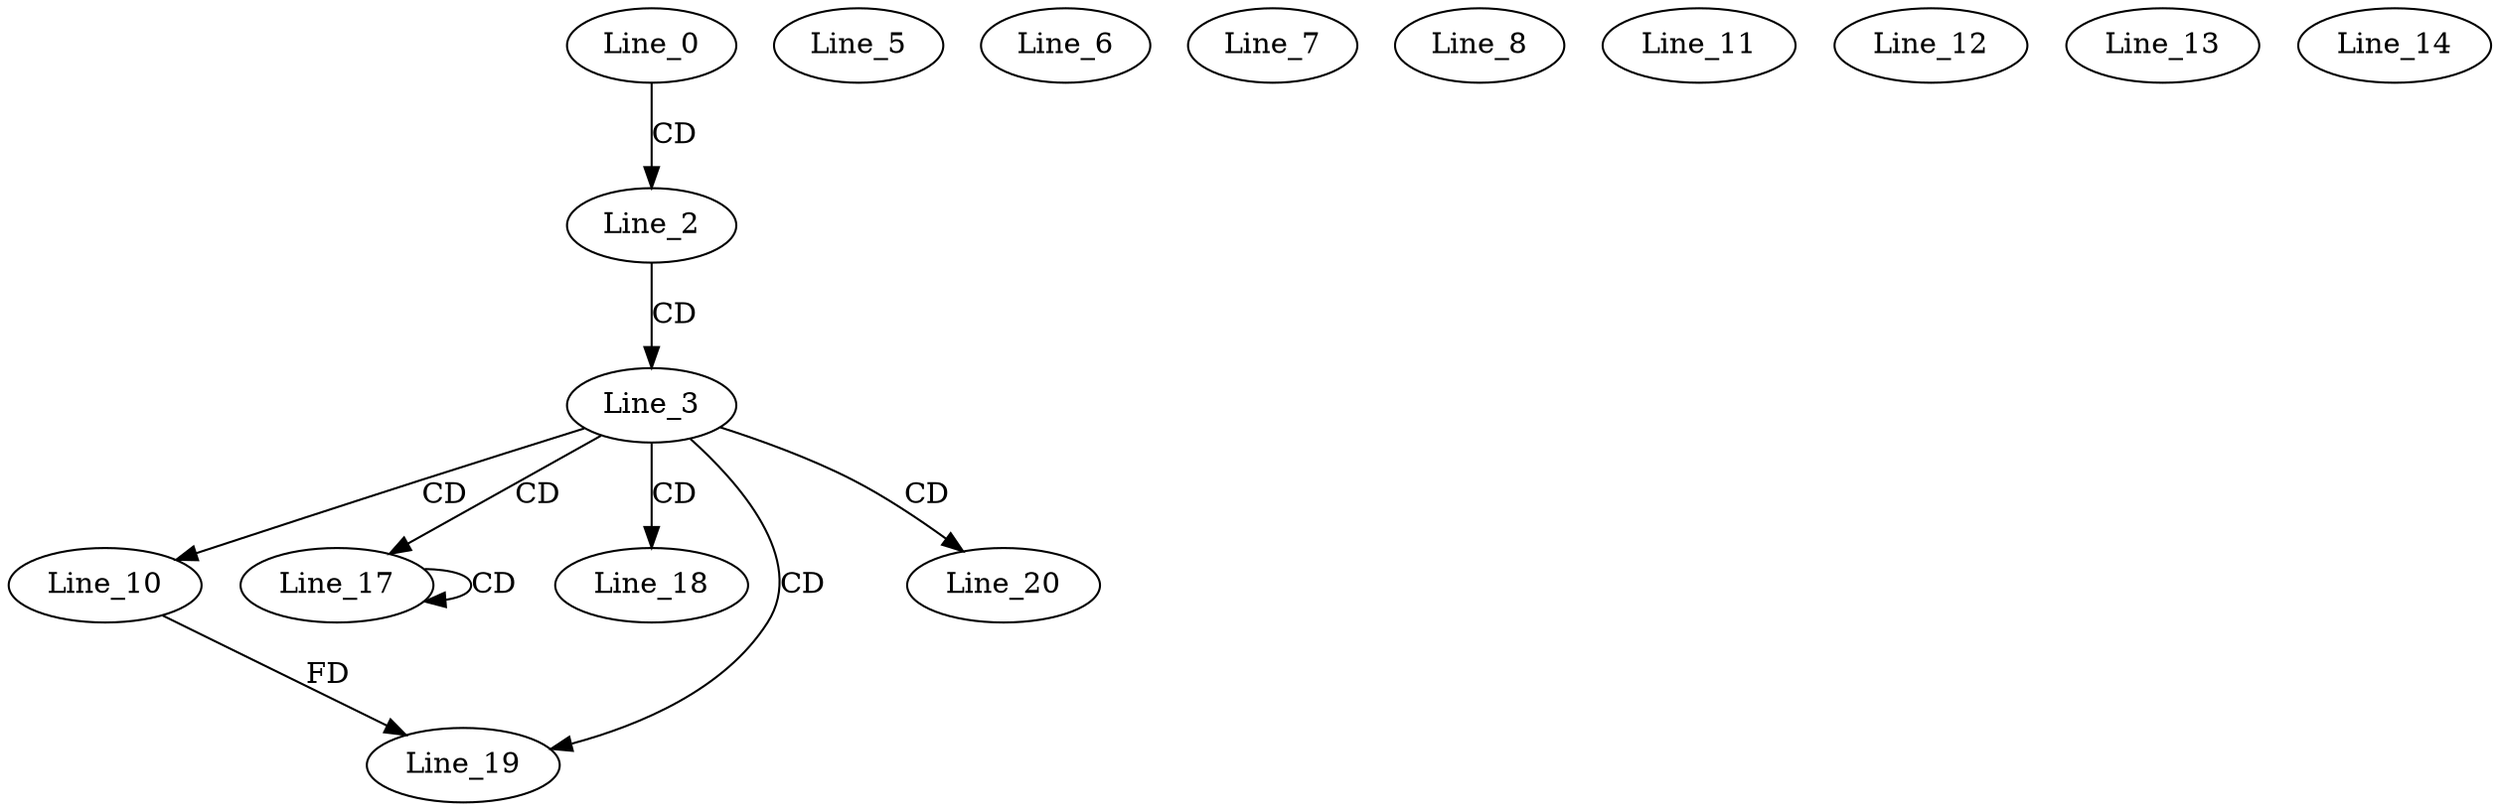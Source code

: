 digraph G {
  Line_0;
  Line_2;
  Line_3;
  Line_5;
  Line_6;
  Line_7;
  Line_8;
  Line_10;
  Line_11;
  Line_12;
  Line_13;
  Line_14;
  Line_17;
  Line_17;
  Line_18;
  Line_19;
  Line_20;
  Line_0 -> Line_2 [ label="CD" ];
  Line_2 -> Line_3 [ label="CD" ];
  Line_3 -> Line_10 [ label="CD" ];
  Line_3 -> Line_17 [ label="CD" ];
  Line_17 -> Line_17 [ label="CD" ];
  Line_3 -> Line_18 [ label="CD" ];
  Line_3 -> Line_19 [ label="CD" ];
  Line_10 -> Line_19 [ label="FD" ];
  Line_3 -> Line_20 [ label="CD" ];
}
